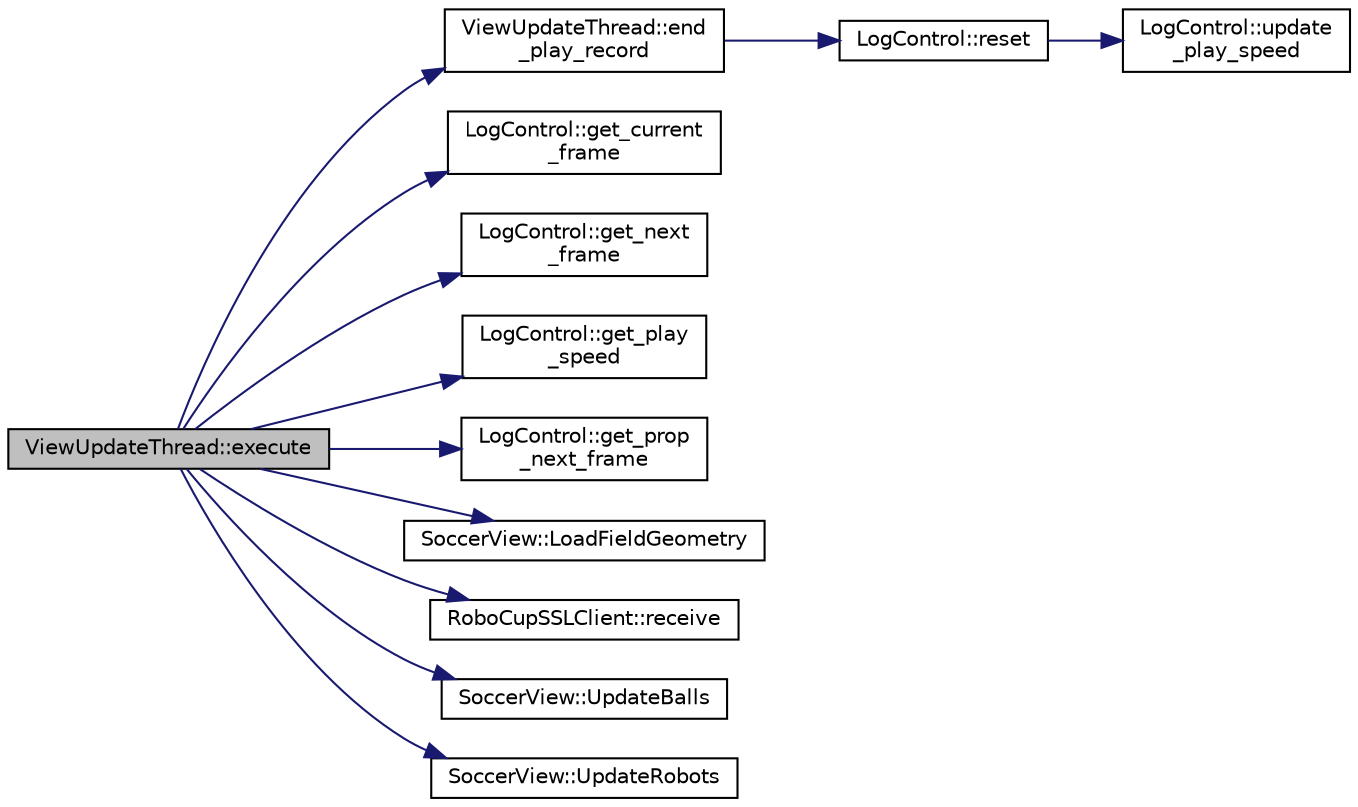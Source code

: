 digraph "ViewUpdateThread::execute"
{
 // INTERACTIVE_SVG=YES
  edge [fontname="Helvetica",fontsize="10",labelfontname="Helvetica",labelfontsize="10"];
  node [fontname="Helvetica",fontsize="10",shape=record];
  rankdir="LR";
  Node1 [label="ViewUpdateThread::execute",height=0.2,width=0.4,color="black", fillcolor="grey75", style="filled", fontcolor="black"];
  Node1 -> Node2 [color="midnightblue",fontsize="10",style="solid",fontname="Helvetica"];
  Node2 [label="ViewUpdateThread::end\l_play_record",height=0.2,width=0.4,color="black", fillcolor="white", style="filled",URL="$d8/db5/class_view_update_thread.html#a78be31a0b123cada7c4cea395f8c6ee4"];
  Node2 -> Node3 [color="midnightblue",fontsize="10",style="solid",fontname="Helvetica"];
  Node3 [label="LogControl::reset",height=0.2,width=0.4,color="black", fillcolor="white", style="filled",URL="$d5/d0b/class_log_control.html#a2192a5f4f176f68b55c776365b047a16"];
  Node3 -> Node4 [color="midnightblue",fontsize="10",style="solid",fontname="Helvetica"];
  Node4 [label="LogControl::update\l_play_speed",height=0.2,width=0.4,color="black", fillcolor="white", style="filled",URL="$d5/d0b/class_log_control.html#a4b1a397fc780411241f0fc330cb8908a"];
  Node1 -> Node5 [color="midnightblue",fontsize="10",style="solid",fontname="Helvetica"];
  Node5 [label="LogControl::get_current\l_frame",height=0.2,width=0.4,color="black", fillcolor="white", style="filled",URL="$d5/d0b/class_log_control.html#a565a6e115ae4c351b557c027f3890602"];
  Node1 -> Node6 [color="midnightblue",fontsize="10",style="solid",fontname="Helvetica"];
  Node6 [label="LogControl::get_next\l_frame",height=0.2,width=0.4,color="black", fillcolor="white", style="filled",URL="$d5/d0b/class_log_control.html#afe24a7d5f5cc375844862b0f0767ce3a"];
  Node1 -> Node7 [color="midnightblue",fontsize="10",style="solid",fontname="Helvetica"];
  Node7 [label="LogControl::get_play\l_speed",height=0.2,width=0.4,color="black", fillcolor="white", style="filled",URL="$d5/d0b/class_log_control.html#aef6e7c6e1ef96ff197990b4630b679bb"];
  Node1 -> Node8 [color="midnightblue",fontsize="10",style="solid",fontname="Helvetica"];
  Node8 [label="LogControl::get_prop\l_next_frame",height=0.2,width=0.4,color="black", fillcolor="white", style="filled",URL="$d5/d0b/class_log_control.html#a0c4b0e6671010f8c14fcce54334ab897"];
  Node1 -> Node9 [color="midnightblue",fontsize="10",style="solid",fontname="Helvetica"];
  Node9 [label="SoccerView::LoadFieldGeometry",height=0.2,width=0.4,color="black", fillcolor="white", style="filled",URL="$dd/d21/class_soccer_view.html#a75c646461afab61cb0c45de4917310bd"];
  Node1 -> Node10 [color="midnightblue",fontsize="10",style="solid",fontname="Helvetica"];
  Node10 [label="RoboCupSSLClient::receive",height=0.2,width=0.4,color="black", fillcolor="white", style="filled",URL="$d2/d38/class_robo_cup_s_s_l_client.html#a927e2a465a6b8637f9e47419feb8573e"];
  Node1 -> Node11 [color="midnightblue",fontsize="10",style="solid",fontname="Helvetica"];
  Node11 [label="SoccerView::UpdateBalls",height=0.2,width=0.4,color="black", fillcolor="white", style="filled",URL="$dd/d21/class_soccer_view.html#a9c879e418ff7f4b8f5e6fe9e95970690"];
  Node1 -> Node12 [color="midnightblue",fontsize="10",style="solid",fontname="Helvetica"];
  Node12 [label="SoccerView::UpdateRobots",height=0.2,width=0.4,color="black", fillcolor="white", style="filled",URL="$dd/d21/class_soccer_view.html#a570bf699259a02f4eabb0f44eb3b39aa"];
}
